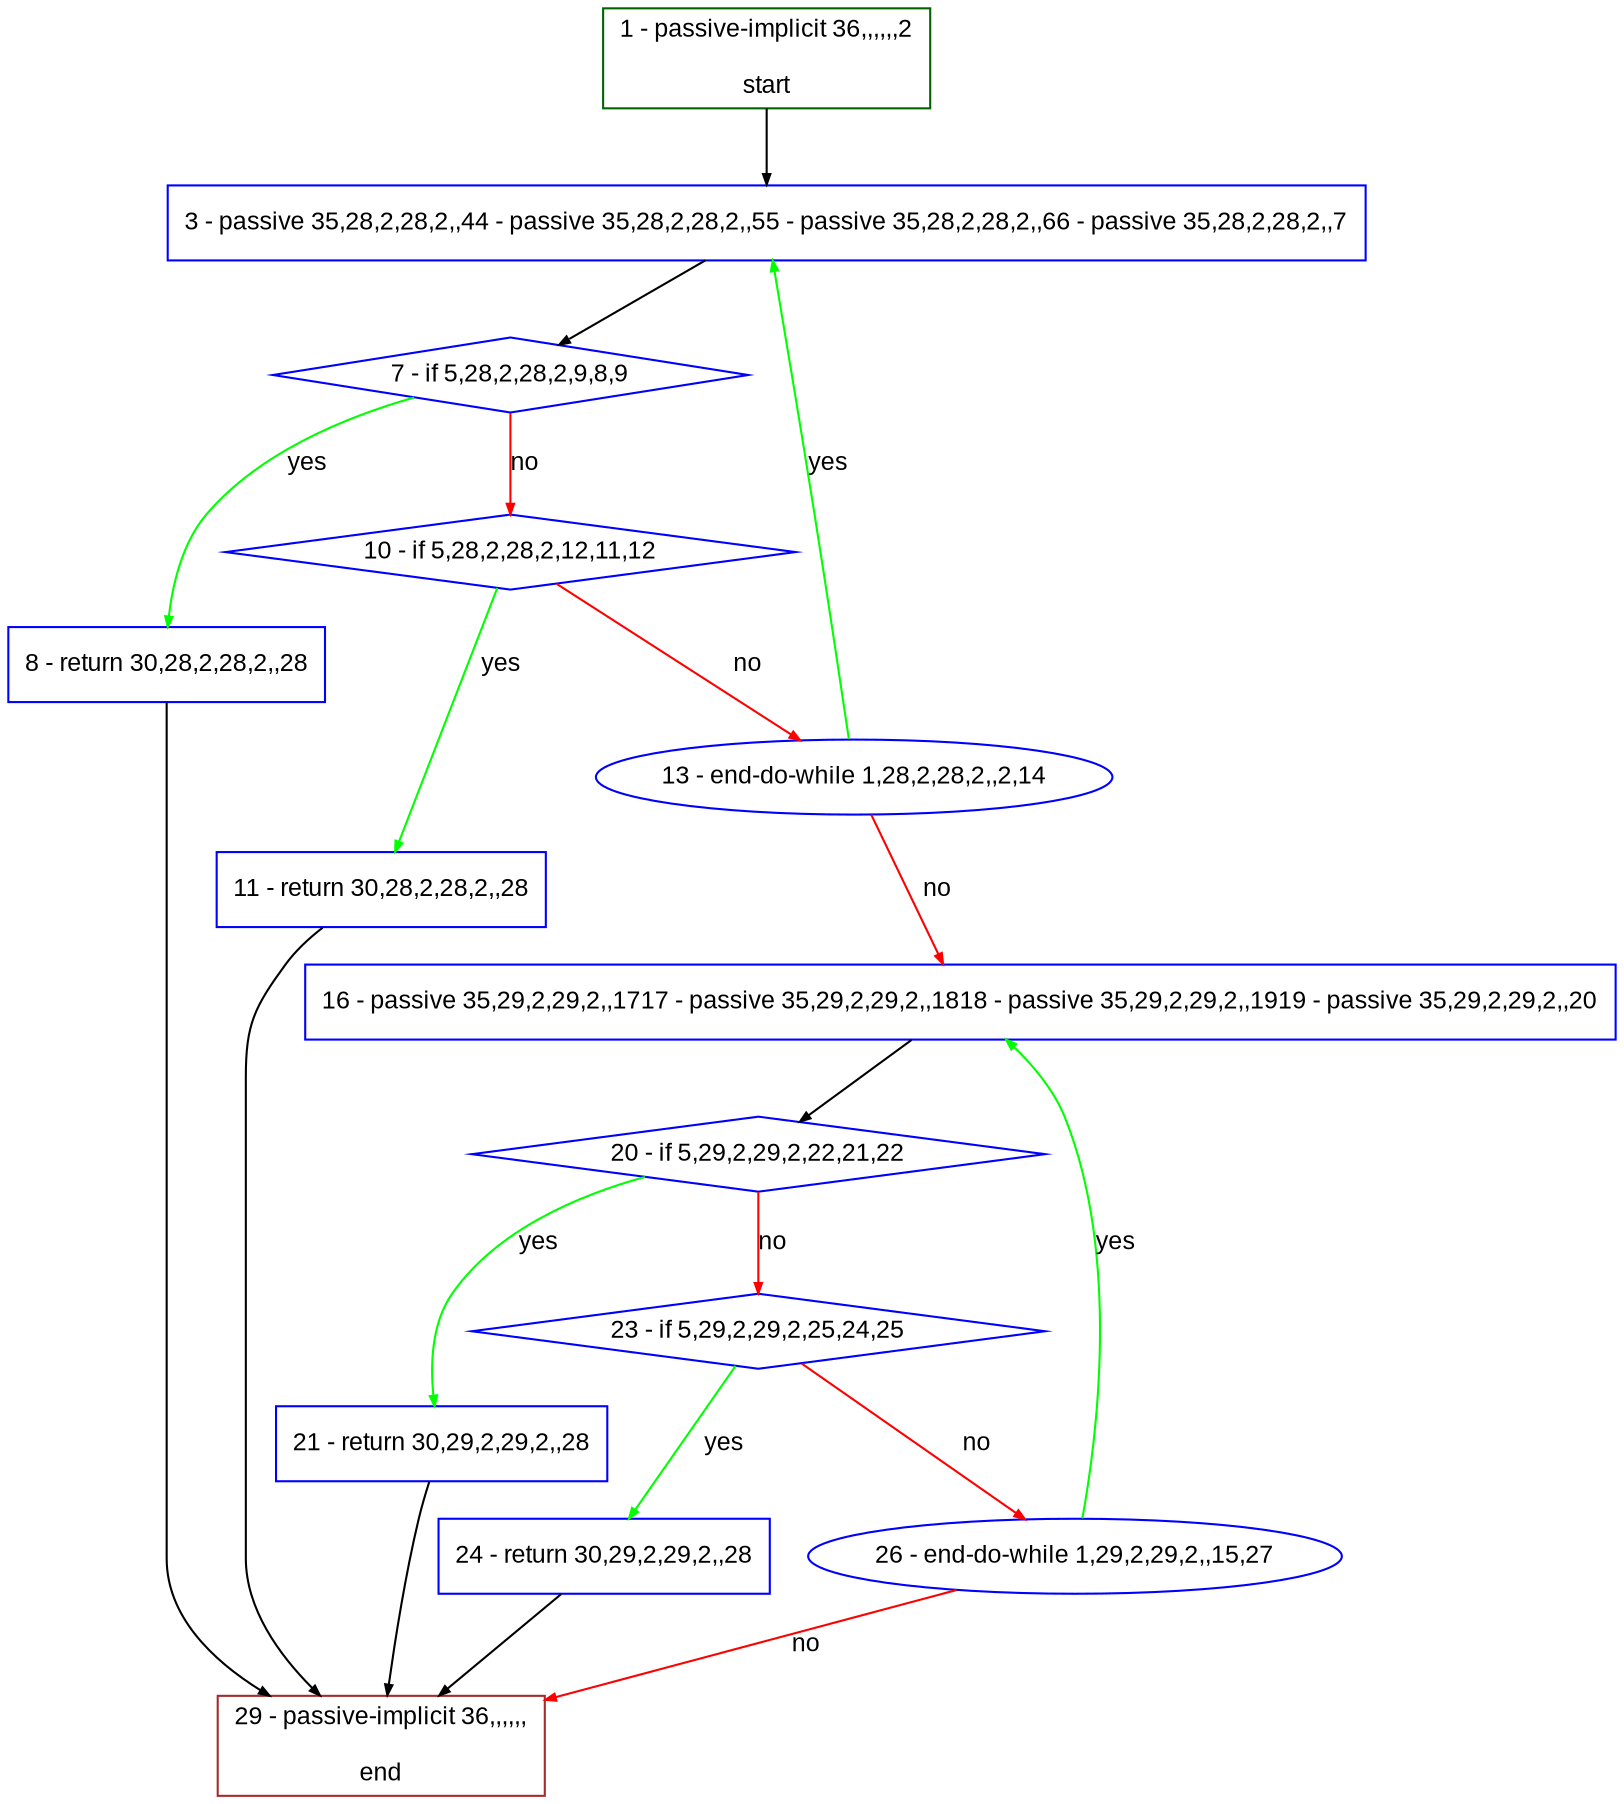 digraph "" {
  graph [bgcolor="white", fillcolor="#FFFFCC", pack="true", packmode="clust", fontname="Arial", label="", fontsize="12", compound="true", style="rounded,filled"];
  node [node_initialized="no", fillcolor="white", fontname="Arial", label="", color="grey", fontsize="12", fixedsize="false", compound="true", shape="rectangle", style="filled"];
  edge [arrowtail="none", lhead="", fontcolor="black", fontname="Arial", label="", color="black", fontsize="12", arrowhead="normal", arrowsize="0.5", compound="true", ltail="", dir="forward"];
  __N1 [fillcolor="#ffffff", label="3 - passive 35,28,2,28,2,,44 - passive 35,28,2,28,2,,55 - passive 35,28,2,28,2,,66 - passive 35,28,2,28,2,,7", color="#0000ff", shape="box", style="filled"];
  __N2 [fillcolor="#ffffff", label="1 - passive-implicit 36,,,,,,2\n\nstart", color="#006400", shape="box", style="filled"];
  __N3 [fillcolor="#ffffff", label="7 - if 5,28,2,28,2,9,8,9", color="#0000ff", shape="diamond", style="filled"];
  __N4 [fillcolor="#ffffff", label="8 - return 30,28,2,28,2,,28", color="#0000ff", shape="box", style="filled"];
  __N5 [fillcolor="#ffffff", label="10 - if 5,28,2,28,2,12,11,12", color="#0000ff", shape="diamond", style="filled"];
  __N6 [fillcolor="#ffffff", label="29 - passive-implicit 36,,,,,,\n\nend", color="#a52a2a", shape="box", style="filled"];
  __N7 [fillcolor="#ffffff", label="11 - return 30,28,2,28,2,,28", color="#0000ff", shape="box", style="filled"];
  __N8 [fillcolor="#ffffff", label="13 - end-do-while 1,28,2,28,2,,2,14", color="#0000ff", shape="oval", style="filled"];
  __N9 [fillcolor="#ffffff", label="16 - passive 35,29,2,29,2,,1717 - passive 35,29,2,29,2,,1818 - passive 35,29,2,29,2,,1919 - passive 35,29,2,29,2,,20", color="#0000ff", shape="box", style="filled"];
  __N10 [fillcolor="#ffffff", label="20 - if 5,29,2,29,2,22,21,22", color="#0000ff", shape="diamond", style="filled"];
  __N11 [fillcolor="#ffffff", label="21 - return 30,29,2,29,2,,28", color="#0000ff", shape="box", style="filled"];
  __N12 [fillcolor="#ffffff", label="23 - if 5,29,2,29,2,25,24,25", color="#0000ff", shape="diamond", style="filled"];
  __N13 [fillcolor="#ffffff", label="24 - return 30,29,2,29,2,,28", color="#0000ff", shape="box", style="filled"];
  __N14 [fillcolor="#ffffff", label="26 - end-do-while 1,29,2,29,2,,15,27", color="#0000ff", shape="oval", style="filled"];
  __N2 -> __N1 [arrowtail="none", color="#000000", label="", arrowhead="normal", dir="forward"];
  __N1 -> __N3 [arrowtail="none", color="#000000", label="", arrowhead="normal", dir="forward"];
  __N3 -> __N4 [arrowtail="none", color="#00ff00", label="yes", arrowhead="normal", dir="forward"];
  __N3 -> __N5 [arrowtail="none", color="#ff0000", label="no", arrowhead="normal", dir="forward"];
  __N4 -> __N6 [arrowtail="none", color="#000000", label="", arrowhead="normal", dir="forward"];
  __N5 -> __N7 [arrowtail="none", color="#00ff00", label="yes", arrowhead="normal", dir="forward"];
  __N5 -> __N8 [arrowtail="none", color="#ff0000", label="no", arrowhead="normal", dir="forward"];
  __N7 -> __N6 [arrowtail="none", color="#000000", label="", arrowhead="normal", dir="forward"];
  __N8 -> __N1 [arrowtail="none", color="#00ff00", label="yes", arrowhead="normal", dir="forward"];
  __N8 -> __N9 [arrowtail="none", color="#ff0000", label="no", arrowhead="normal", dir="forward"];
  __N9 -> __N10 [arrowtail="none", color="#000000", label="", arrowhead="normal", dir="forward"];
  __N10 -> __N11 [arrowtail="none", color="#00ff00", label="yes", arrowhead="normal", dir="forward"];
  __N10 -> __N12 [arrowtail="none", color="#ff0000", label="no", arrowhead="normal", dir="forward"];
  __N11 -> __N6 [arrowtail="none", color="#000000", label="", arrowhead="normal", dir="forward"];
  __N12 -> __N13 [arrowtail="none", color="#00ff00", label="yes", arrowhead="normal", dir="forward"];
  __N12 -> __N14 [arrowtail="none", color="#ff0000", label="no", arrowhead="normal", dir="forward"];
  __N13 -> __N6 [arrowtail="none", color="#000000", label="", arrowhead="normal", dir="forward"];
  __N14 -> __N9 [arrowtail="none", color="#00ff00", label="yes", arrowhead="normal", dir="forward"];
  __N14 -> __N6 [arrowtail="none", color="#ff0000", label="no", arrowhead="normal", dir="forward"];
}
